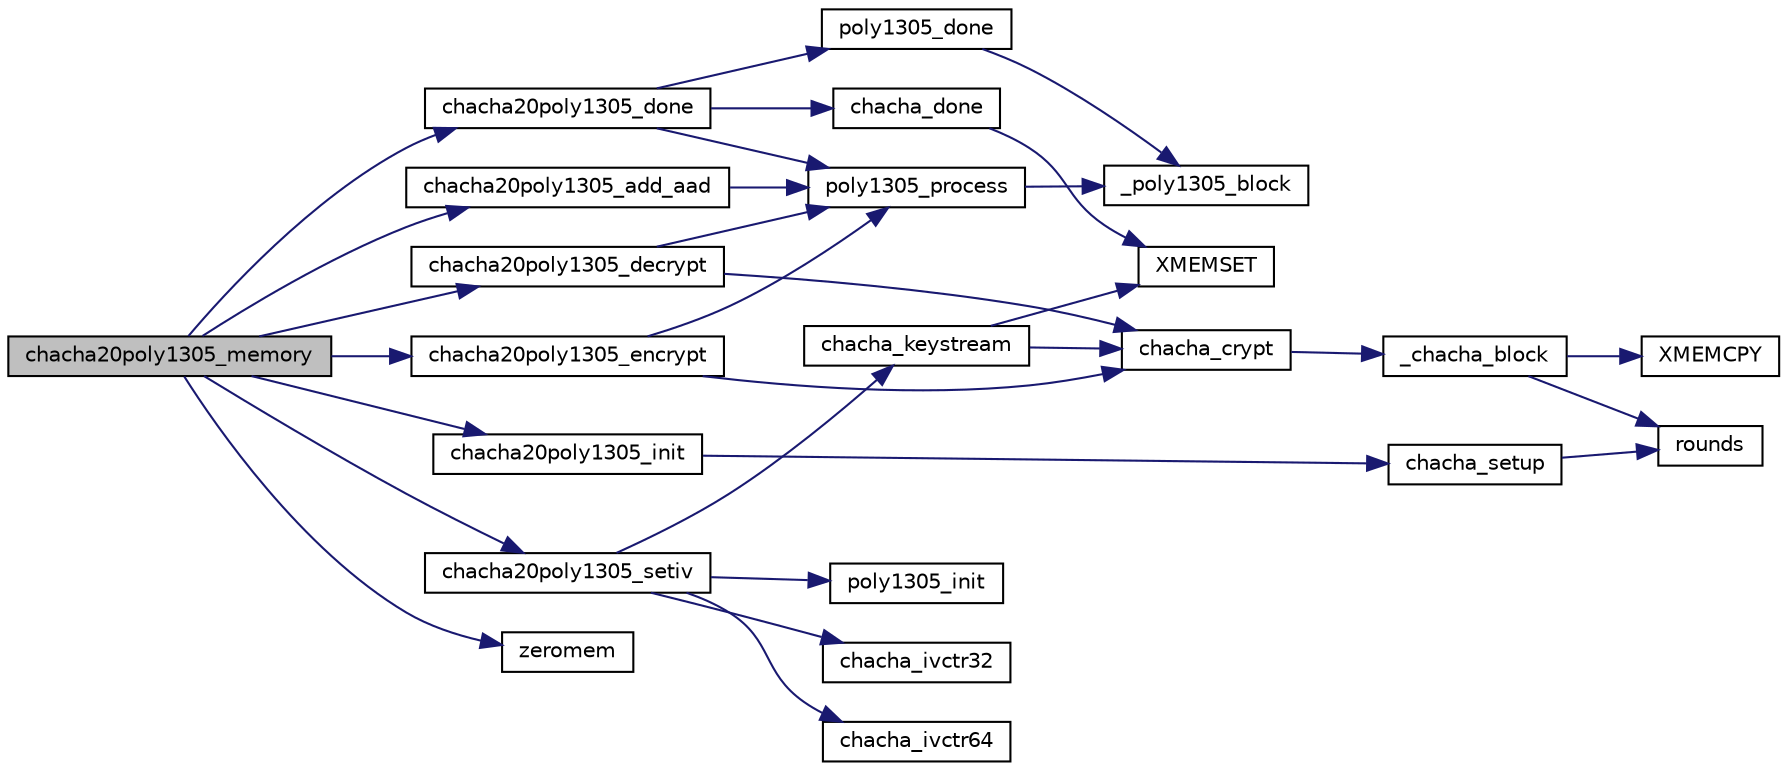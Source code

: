 digraph "chacha20poly1305_memory"
{
 // LATEX_PDF_SIZE
  edge [fontname="Helvetica",fontsize="10",labelfontname="Helvetica",labelfontsize="10"];
  node [fontname="Helvetica",fontsize="10",shape=record];
  rankdir="LR";
  Node0 [label="chacha20poly1305_memory",height=0.2,width=0.4,color="black", fillcolor="grey75", style="filled", fontcolor="black",tooltip="Process an entire GCM packet in one call."];
  Node0 -> Node1 [color="midnightblue",fontsize="10",style="solid",fontname="Helvetica"];
  Node1 [label="chacha20poly1305_add_aad",height=0.2,width=0.4,color="black", fillcolor="white", style="filled",URL="$chacha20poly1305__add__aad_8c.html#a387de4b0a79970b797fcd7fb3159158e",tooltip="Add AAD to the ChaCha20Poly1305 state."];
  Node1 -> Node2 [color="midnightblue",fontsize="10",style="solid",fontname="Helvetica"];
  Node2 [label="poly1305_process",height=0.2,width=0.4,color="black", fillcolor="white", style="filled",URL="$poly1305_8c.html#a44ef0e35cc1f514f942c015c105b9f01",tooltip="Process data through POLY1305."];
  Node2 -> Node3 [color="midnightblue",fontsize="10",style="solid",fontname="Helvetica"];
  Node3 [label="_poly1305_block",height=0.2,width=0.4,color="black", fillcolor="white", style="filled",URL="$poly1305_8c.html#af2b454846eb0342729e1d878e31c5cf6",tooltip=" "];
  Node0 -> Node4 [color="midnightblue",fontsize="10",style="solid",fontname="Helvetica"];
  Node4 [label="chacha20poly1305_decrypt",height=0.2,width=0.4,color="black", fillcolor="white", style="filled",URL="$chacha20poly1305__decrypt_8c.html#a720b42faa2bcb456a96865c180a1556d",tooltip="Decrypt bytes of ciphertext with ChaCha20Poly1305."];
  Node4 -> Node5 [color="midnightblue",fontsize="10",style="solid",fontname="Helvetica"];
  Node5 [label="chacha_crypt",height=0.2,width=0.4,color="black", fillcolor="white", style="filled",URL="$chacha__crypt_8c.html#a1b1272fcac65a1e6a1ee555891b7c95e",tooltip="Encrypt (or decrypt) bytes of ciphertext (or plaintext) with ChaCha."];
  Node5 -> Node6 [color="midnightblue",fontsize="10",style="solid",fontname="Helvetica"];
  Node6 [label="_chacha_block",height=0.2,width=0.4,color="black", fillcolor="white", style="filled",URL="$chacha__crypt_8c.html#a0f59b85d38348fa6829e4cedb228c594",tooltip=" "];
  Node6 -> Node7 [color="midnightblue",fontsize="10",style="solid",fontname="Helvetica"];
  Node7 [label="XMEMCPY",height=0.2,width=0.4,color="black", fillcolor="white", style="filled",URL="$tomcrypt__cfg_8h.html#a7691dd48d60d5fc6daf2fa7ec4c55e12",tooltip=" "];
  Node6 -> Node8 [color="midnightblue",fontsize="10",style="solid",fontname="Helvetica"];
  Node8 [label="rounds",height=0.2,width=0.4,color="black", fillcolor="white", style="filled",URL="$kseed_8c.html#a51da46362a22c8107683876e9c12ec82",tooltip=" "];
  Node4 -> Node2 [color="midnightblue",fontsize="10",style="solid",fontname="Helvetica"];
  Node0 -> Node9 [color="midnightblue",fontsize="10",style="solid",fontname="Helvetica"];
  Node9 [label="chacha20poly1305_done",height=0.2,width=0.4,color="black", fillcolor="white", style="filled",URL="$chacha20poly1305__done_8c.html#a8e23c78c75ba0774fb8d0c914e1a8020",tooltip="Terminate a ChaCha20Poly1305 stream."];
  Node9 -> Node10 [color="midnightblue",fontsize="10",style="solid",fontname="Helvetica"];
  Node10 [label="chacha_done",height=0.2,width=0.4,color="black", fillcolor="white", style="filled",URL="$chacha__done_8c.html#a4936c207e7ef938d31047954fae30e39",tooltip="Terminate and clear ChaCha state."];
  Node10 -> Node11 [color="midnightblue",fontsize="10",style="solid",fontname="Helvetica"];
  Node11 [label="XMEMSET",height=0.2,width=0.4,color="black", fillcolor="white", style="filled",URL="$tomcrypt__cfg_8h.html#aa3c34a6f6c61de7da9258b5a30e32c2f",tooltip=" "];
  Node9 -> Node12 [color="midnightblue",fontsize="10",style="solid",fontname="Helvetica"];
  Node12 [label="poly1305_done",height=0.2,width=0.4,color="black", fillcolor="white", style="filled",URL="$poly1305_8c.html#af7ae26dde05dcb271ec4f15e6f406f8d",tooltip="Terminate a POLY1305 session."];
  Node12 -> Node3 [color="midnightblue",fontsize="10",style="solid",fontname="Helvetica"];
  Node9 -> Node2 [color="midnightblue",fontsize="10",style="solid",fontname="Helvetica"];
  Node0 -> Node13 [color="midnightblue",fontsize="10",style="solid",fontname="Helvetica"];
  Node13 [label="chacha20poly1305_encrypt",height=0.2,width=0.4,color="black", fillcolor="white", style="filled",URL="$chacha20poly1305__encrypt_8c.html#ad2ae25bf3a8b5a6412f350da439c7950",tooltip="Encrypt bytes of ciphertext with ChaCha20Poly1305."];
  Node13 -> Node5 [color="midnightblue",fontsize="10",style="solid",fontname="Helvetica"];
  Node13 -> Node2 [color="midnightblue",fontsize="10",style="solid",fontname="Helvetica"];
  Node0 -> Node14 [color="midnightblue",fontsize="10",style="solid",fontname="Helvetica"];
  Node14 [label="chacha20poly1305_init",height=0.2,width=0.4,color="black", fillcolor="white", style="filled",URL="$chacha20poly1305__init_8c.html#ad0aad316cf9723ac9147f3c402ca5ef7",tooltip="Initialize an ChaCha20Poly1305 context (only the key)"];
  Node14 -> Node15 [color="midnightblue",fontsize="10",style="solid",fontname="Helvetica"];
  Node15 [label="chacha_setup",height=0.2,width=0.4,color="black", fillcolor="white", style="filled",URL="$chacha__setup_8c.html#aaaad339dc43c455ff5cc2df1960ddfeb",tooltip="Initialize an ChaCha context (only the key)"];
  Node15 -> Node8 [color="midnightblue",fontsize="10",style="solid",fontname="Helvetica"];
  Node0 -> Node16 [color="midnightblue",fontsize="10",style="solid",fontname="Helvetica"];
  Node16 [label="chacha20poly1305_setiv",height=0.2,width=0.4,color="black", fillcolor="white", style="filled",URL="$chacha20poly1305__setiv_8c.html#aec694a7406b22a534da1706070e98907",tooltip="Set IV + counter data to the ChaCha20Poly1305 state and reset the context."];
  Node16 -> Node17 [color="midnightblue",fontsize="10",style="solid",fontname="Helvetica"];
  Node17 [label="chacha_ivctr32",height=0.2,width=0.4,color="black", fillcolor="white", style="filled",URL="$chacha__ivctr32_8c.html#a73258ca455e86e28fa3474bc51456590",tooltip="Set IV + counter data to the ChaCha state."];
  Node16 -> Node18 [color="midnightblue",fontsize="10",style="solid",fontname="Helvetica"];
  Node18 [label="chacha_ivctr64",height=0.2,width=0.4,color="black", fillcolor="white", style="filled",URL="$chacha__ivctr64_8c.html#a2575d8a5708351cc77001ae00e77a132",tooltip="Set IV + counter data to the ChaCha state."];
  Node16 -> Node19 [color="midnightblue",fontsize="10",style="solid",fontname="Helvetica"];
  Node19 [label="chacha_keystream",height=0.2,width=0.4,color="black", fillcolor="white", style="filled",URL="$chacha__keystream_8c.html#a3a29ed9997a58d432f9e8ddca7b90bdd",tooltip="Generate a stream of random bytes via ChaCha."];
  Node19 -> Node11 [color="midnightblue",fontsize="10",style="solid",fontname="Helvetica"];
  Node19 -> Node5 [color="midnightblue",fontsize="10",style="solid",fontname="Helvetica"];
  Node16 -> Node20 [color="midnightblue",fontsize="10",style="solid",fontname="Helvetica"];
  Node20 [label="poly1305_init",height=0.2,width=0.4,color="black", fillcolor="white", style="filled",URL="$poly1305_8c.html#a09bc8f3b4b3b4cbd2a2b10c9814a1619",tooltip="Initialize an POLY1305 context."];
  Node0 -> Node21 [color="midnightblue",fontsize="10",style="solid",fontname="Helvetica"];
  Node21 [label="zeromem",height=0.2,width=0.4,color="black", fillcolor="white", style="filled",URL="$tomcrypt__misc_8h.html#a63b6e188713790263bfd3612fe8b398f",tooltip="Zero a block of memory."];
}
